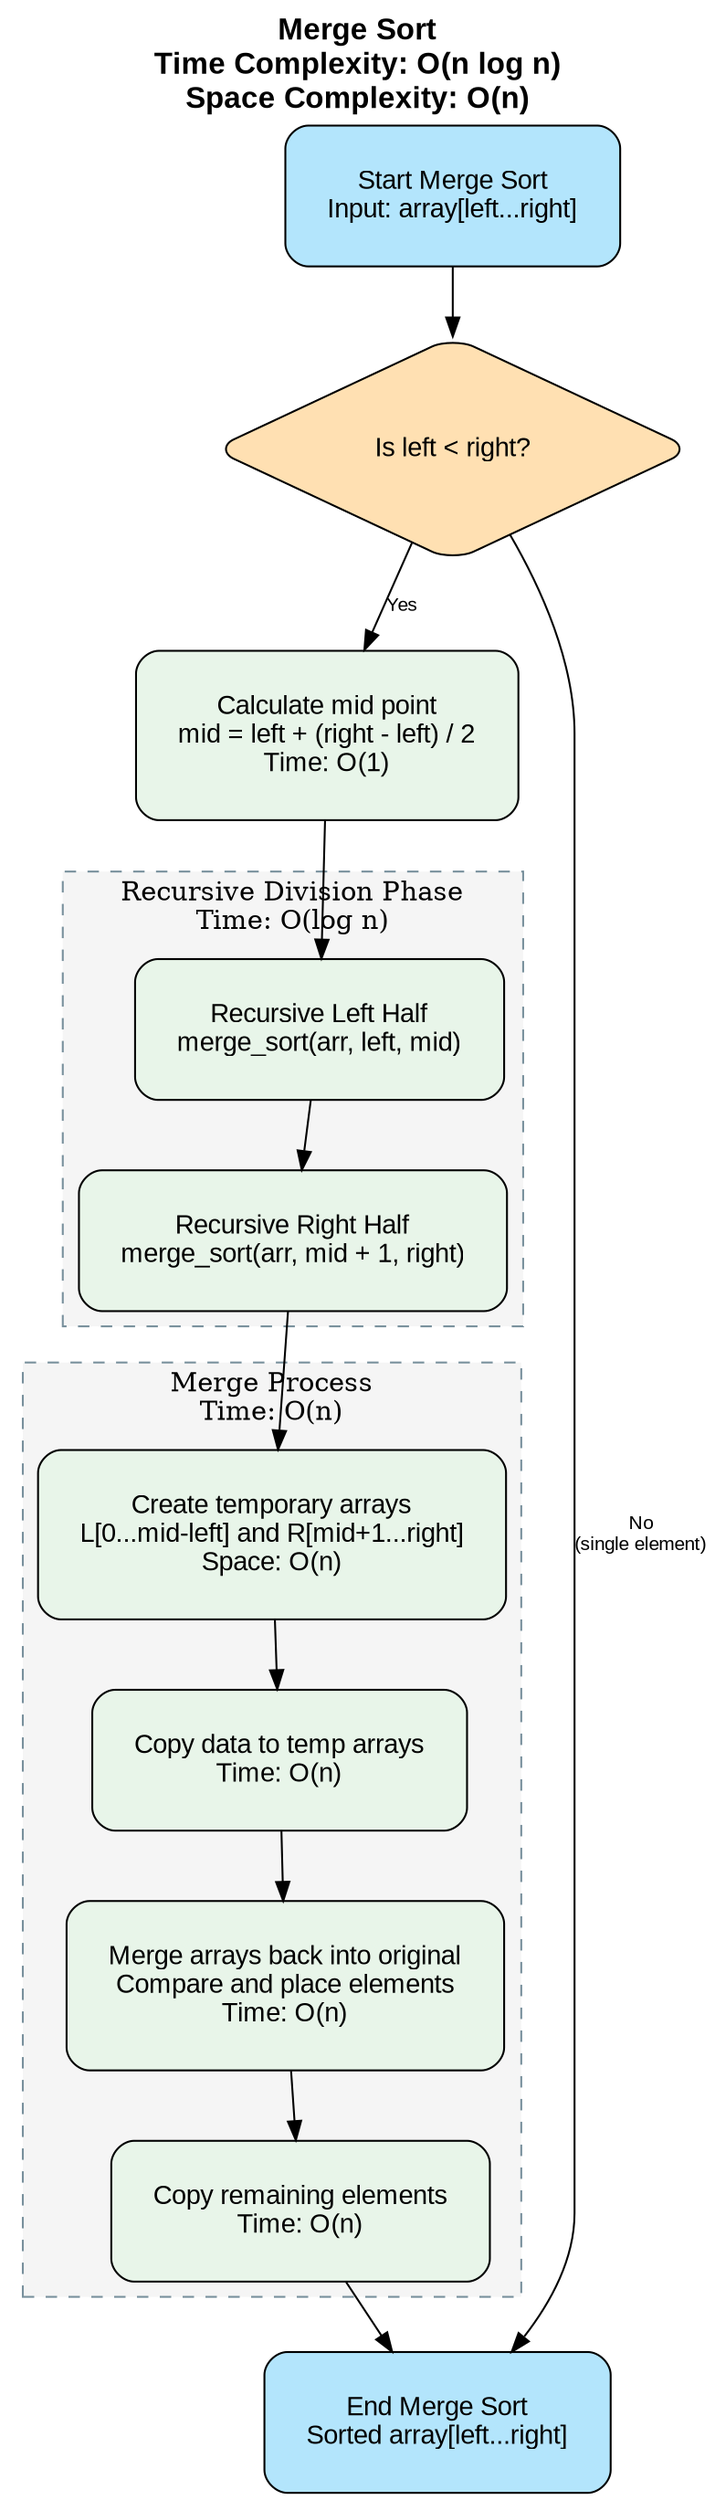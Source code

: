 digraph MergeSort {
    rankdir=TB;
    node [shape=box, style=rounded, fontname="Arial", margin=0.3];
    edge [fontname="Arial", fontsize=10];

    // Color scheme
    node [fillcolor="#E8F5E9", style="filled,rounded"];
    
    // Main flow nodes
    start [label="Start Merge Sort\nInput: array[left...right]", fillcolor="#B3E5FC"];
    check_base_case [label="Is left < right?", shape=diamond, fillcolor="#FFE0B2"];
    find_mid [label="Calculate mid point\nmid = left + (right - left) / 2\nTime: O(1)"];
    
    // Recursive calls
    subgraph cluster_recursive {
        label="Recursive Division Phase\nTime: O(log n)";
        style=dashed;
        color="#78909C";
        bgcolor="#F5F5F5";
        
        call_merge_sort_left [label="Recursive Left Half\nmerge_sort(arr, left, mid)"];
        call_merge_sort_right [label="Recursive Right Half\nmerge_sort(arr, mid + 1, right)"];
    }

    // Merge process
    subgraph cluster_merge {
        label="Merge Process\nTime: O(n)";
        style=dashed;
        color="#78909C";
        bgcolor="#F5F5F5";
        
        create_temp_arrays [label="Create temporary arrays\nL[0...mid-left] and R[mid+1...right]\nSpace: O(n)"];
        copy_data [label="Copy data to temp arrays\nTime: O(n)"];
        merge_arrays [label="Merge arrays back into original\nCompare and place elements\nTime: O(n)"];
        copy_remaining [label="Copy remaining elements\nTime: O(n)"];
    }

    end [label="End Merge Sort\nSorted array[left...right]", fillcolor="#B3E5FC"];

    // Edges
    start -> check_base_case;
    check_base_case -> end [label="No\n(single element)"];
    check_base_case -> find_mid [label="Yes"];
    find_mid -> call_merge_sort_left;
    call_merge_sort_left -> call_merge_sort_right;
    call_merge_sort_right -> create_temp_arrays;
    create_temp_arrays -> copy_data;
    copy_data -> merge_arrays;
    merge_arrays -> copy_remaining;
    copy_remaining -> end;

    // Add overall complexity note
    label = "Merge Sort\nTime Complexity: O(n log n)\nSpace Complexity: O(n)";
    labelloc = "t";
    fontname = "Arial Bold";
    fontsize = 16;
}